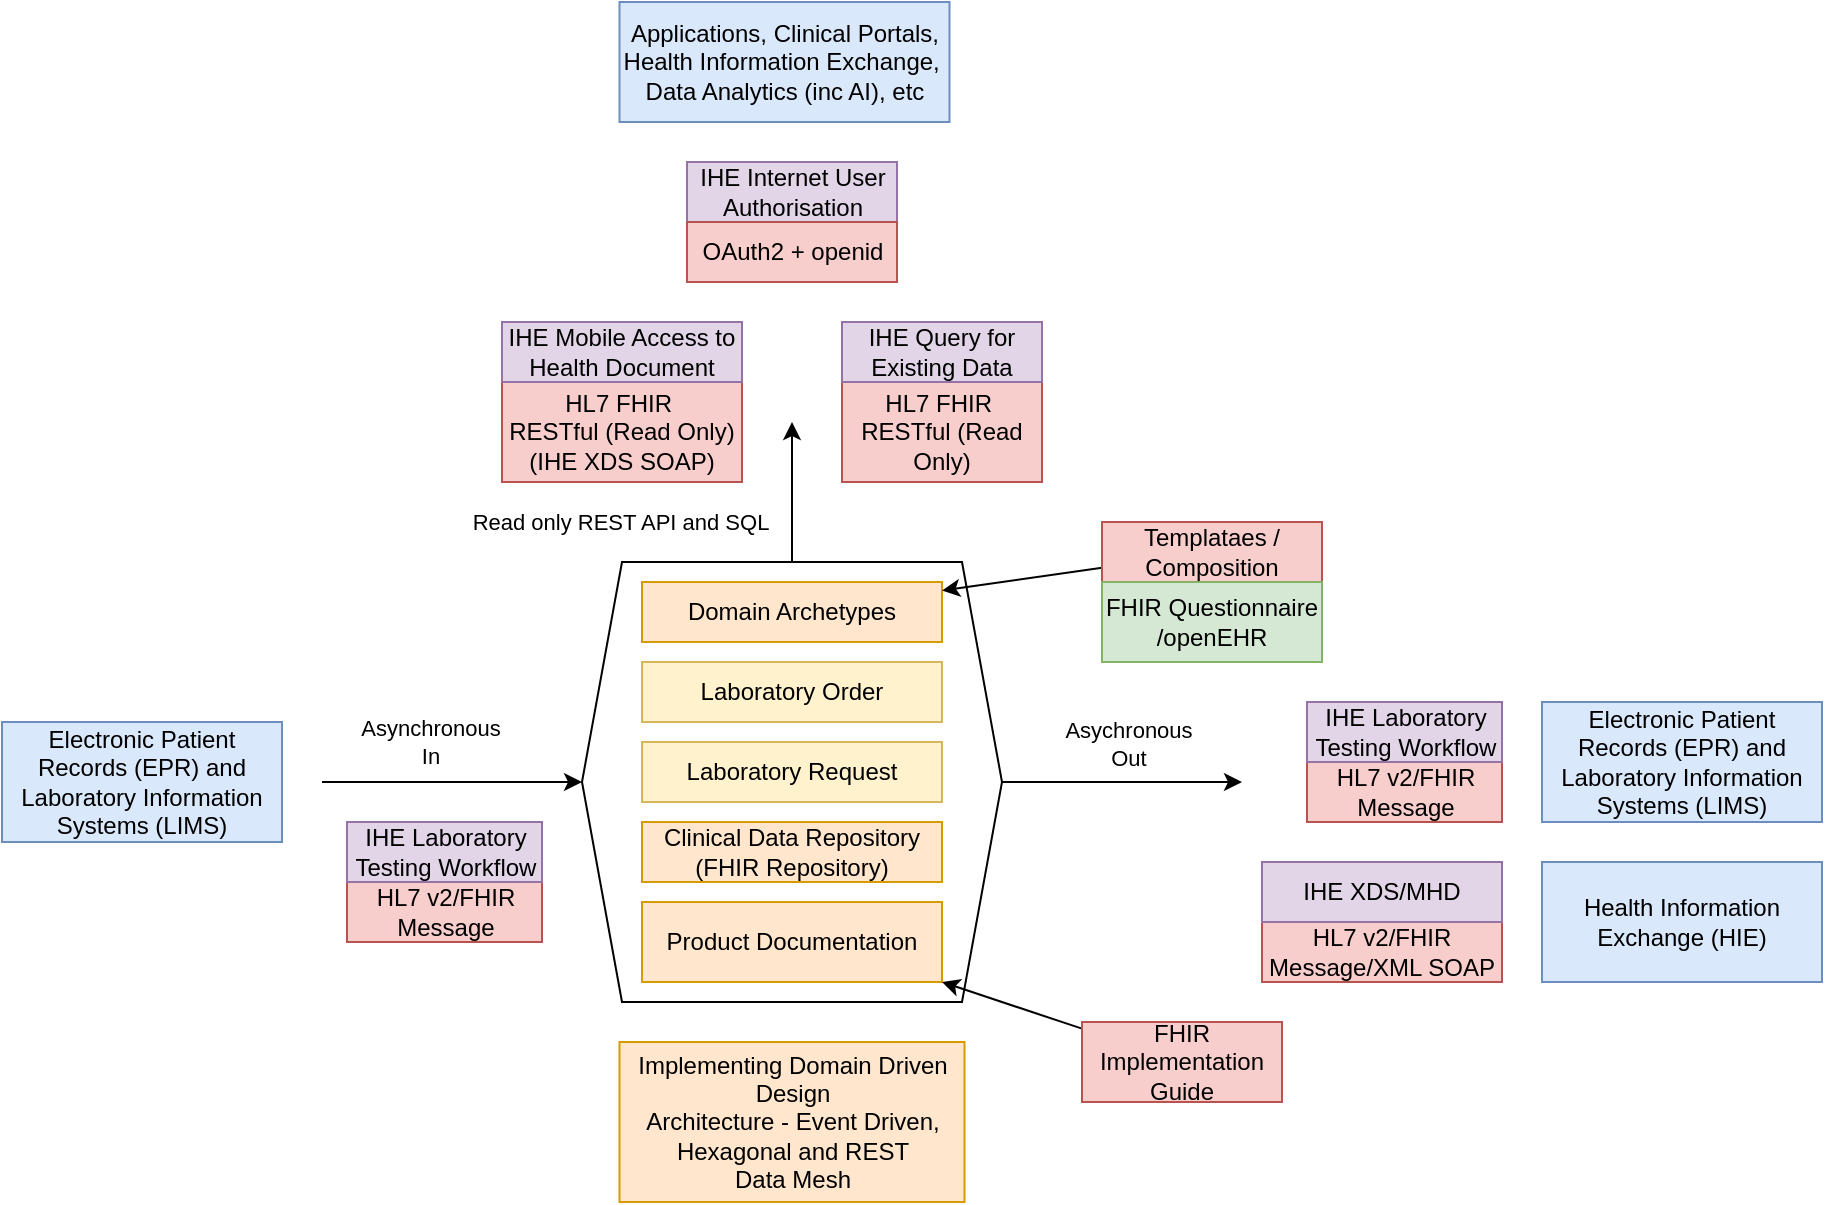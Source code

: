 <mxfile version="28.1.1">
  <diagram name="Page-1" id="wcHyACxHOFpinUpdBego">
    <mxGraphModel grid="1" page="1" gridSize="10" guides="1" tooltips="1" connect="1" arrows="1" fold="1" pageScale="1" pageWidth="827" pageHeight="1169" math="0" shadow="0">
      <root>
        <mxCell id="0" />
        <mxCell id="1" parent="0" />
        <mxCell id="K14taMtusspFnMkYQwNe-9" value="" style="shape=hexagon;perimeter=hexagonPerimeter2;whiteSpace=wrap;html=1;fixedSize=1;" vertex="1" parent="1">
          <mxGeometry x="140" y="130" width="210" height="220" as="geometry" />
        </mxCell>
        <mxCell id="K14taMtusspFnMkYQwNe-10" value="" style="endArrow=classic;html=1;rounded=0;" edge="1" parent="1" target="K14taMtusspFnMkYQwNe-9">
          <mxGeometry width="50" height="50" relative="1" as="geometry">
            <mxPoint x="10" y="240" as="sourcePoint" />
            <mxPoint x="870" y="350" as="targetPoint" />
          </mxGeometry>
        </mxCell>
        <mxCell id="K14taMtusspFnMkYQwNe-11" value="Asynchronous&lt;br&gt;In" style="edgeLabel;html=1;align=center;verticalAlign=middle;resizable=0;points=[];" vertex="1" connectable="0" parent="K14taMtusspFnMkYQwNe-10">
          <mxGeometry x="-0.167" y="1" relative="1" as="geometry">
            <mxPoint y="-19" as="offset" />
          </mxGeometry>
        </mxCell>
        <mxCell id="K14taMtusspFnMkYQwNe-12" value="" style="endArrow=classic;html=1;rounded=0;exitX=1;exitY=0.5;exitDx=0;exitDy=0;" edge="1" parent="1" source="K14taMtusspFnMkYQwNe-9">
          <mxGeometry width="50" height="50" relative="1" as="geometry">
            <mxPoint x="640" y="239.5" as="sourcePoint" />
            <mxPoint x="470" y="240" as="targetPoint" />
          </mxGeometry>
        </mxCell>
        <mxCell id="K14taMtusspFnMkYQwNe-13" value="Asychronous&lt;br&gt;Out" style="edgeLabel;html=1;align=center;verticalAlign=middle;resizable=0;points=[];" vertex="1" connectable="0" parent="K14taMtusspFnMkYQwNe-12">
          <mxGeometry x="0.133" y="-1" relative="1" as="geometry">
            <mxPoint x="-5" y="-20" as="offset" />
          </mxGeometry>
        </mxCell>
        <mxCell id="K14taMtusspFnMkYQwNe-14" value="HL7 v2/FHIR Message" style="text;html=1;align=center;verticalAlign=middle;whiteSpace=wrap;rounded=0;fillColor=#f8cecc;strokeColor=#b85450;" vertex="1" parent="1">
          <mxGeometry x="22.5" y="290" width="97.5" height="30" as="geometry" />
        </mxCell>
        <mxCell id="74DPA8lKF1p3KtrzpaVb-3" value="Implementing Domain Driven Design&lt;br&gt;Architecture - Event Driven, Hexagonal&amp;nbsp;&lt;span style=&quot;background-color: transparent; color: light-dark(rgb(0, 0, 0), rgb(255, 255, 255));&quot;&gt;and REST&lt;br&gt;Data Mesh&lt;/span&gt;" style="text;html=1;align=center;verticalAlign=middle;whiteSpace=wrap;rounded=0;fillColor=#ffe6cc;strokeColor=#d79b00;" vertex="1" parent="1">
          <mxGeometry x="158.75" y="370" width="172.5" height="80" as="geometry" />
        </mxCell>
        <mxCell id="74DPA8lKF1p3KtrzpaVb-6" value="" style="endArrow=classic;html=1;rounded=0;exitX=0.5;exitY=0;exitDx=0;exitDy=0;" edge="1" parent="1" source="K14taMtusspFnMkYQwNe-9">
          <mxGeometry width="50" height="50" relative="1" as="geometry">
            <mxPoint x="650" y="249.5" as="sourcePoint" />
            <mxPoint x="245" y="60" as="targetPoint" />
          </mxGeometry>
        </mxCell>
        <mxCell id="74DPA8lKF1p3KtrzpaVb-9" value="Read only REST API and SQL" style="edgeLabel;html=1;align=center;verticalAlign=middle;resizable=0;points=[];" connectable="0" vertex="1" parent="74DPA8lKF1p3KtrzpaVb-6">
          <mxGeometry x="-0.089" y="2" relative="1" as="geometry">
            <mxPoint x="-84" y="12" as="offset" />
          </mxGeometry>
        </mxCell>
        <mxCell id="74DPA8lKF1p3KtrzpaVb-10" value="HL7 FHIR&amp;nbsp;&lt;br&gt;RESTful (Read Only)" style="text;html=1;align=center;verticalAlign=middle;whiteSpace=wrap;rounded=0;fillColor=#f8cecc;strokeColor=#b85450;" vertex="1" parent="1">
          <mxGeometry x="270" y="40" width="100" height="50" as="geometry" />
        </mxCell>
        <mxCell id="74DPA8lKF1p3KtrzpaVb-11" value="IHE Laboratory Testing Workflow" style="text;html=1;align=center;verticalAlign=middle;whiteSpace=wrap;rounded=0;fillColor=#e1d5e7;strokeColor=#9673a6;" vertex="1" parent="1">
          <mxGeometry x="22.5" y="260" width="97.5" height="30" as="geometry" />
        </mxCell>
        <mxCell id="74DPA8lKF1p3KtrzpaVb-12" value="IHE Query for Existing Data" style="text;html=1;align=center;verticalAlign=middle;whiteSpace=wrap;rounded=0;fillColor=#e1d5e7;strokeColor=#9673a6;" vertex="1" parent="1">
          <mxGeometry x="270" y="10" width="100" height="30" as="geometry" />
        </mxCell>
        <mxCell id="74DPA8lKF1p3KtrzpaVb-13" value="IHE Internet User Authorisation" style="text;html=1;align=center;verticalAlign=middle;whiteSpace=wrap;rounded=0;fillColor=#e1d5e7;strokeColor=#9673a6;" vertex="1" parent="1">
          <mxGeometry x="192.5" y="-70" width="105" height="30" as="geometry" />
        </mxCell>
        <mxCell id="74DPA8lKF1p3KtrzpaVb-15" value="Domain Archetypes" style="rounded=0;whiteSpace=wrap;html=1;fillColor=#ffe6cc;strokeColor=#d79b00;" vertex="1" parent="1">
          <mxGeometry x="170" y="140" width="150" height="30" as="geometry" />
        </mxCell>
        <mxCell id="74DPA8lKF1p3KtrzpaVb-16" value="Laboratory Order" style="rounded=0;whiteSpace=wrap;html=1;fillColor=#fff2cc;strokeColor=#d6b656;" vertex="1" parent="1">
          <mxGeometry x="170" y="180" width="150" height="30" as="geometry" />
        </mxCell>
        <mxCell id="74DPA8lKF1p3KtrzpaVb-17" value="Laboratory Request" style="rounded=0;whiteSpace=wrap;html=1;fillColor=#fff2cc;strokeColor=#d6b656;" vertex="1" parent="1">
          <mxGeometry x="170" y="220" width="150" height="30" as="geometry" />
        </mxCell>
        <mxCell id="74DPA8lKF1p3KtrzpaVb-18" value="Clinical Data Repository&lt;br&gt;(FHIR Repository)" style="rounded=0;whiteSpace=wrap;html=1;fillColor=#ffe6cc;strokeColor=#d79b00;" vertex="1" parent="1">
          <mxGeometry x="170" y="260" width="150" height="30" as="geometry" />
        </mxCell>
        <mxCell id="74DPA8lKF1p3KtrzpaVb-22" style="rounded=0;orthogonalLoop=1;jettySize=auto;html=1;" edge="1" parent="1" source="74DPA8lKF1p3KtrzpaVb-21" target="74DPA8lKF1p3KtrzpaVb-15">
          <mxGeometry relative="1" as="geometry" />
        </mxCell>
        <mxCell id="74DPA8lKF1p3KtrzpaVb-21" value="Templataes / Composition" style="text;html=1;align=center;verticalAlign=middle;whiteSpace=wrap;rounded=0;fillColor=#f8cecc;strokeColor=#b85450;" vertex="1" parent="1">
          <mxGeometry x="400" y="110" width="110" height="30" as="geometry" />
        </mxCell>
        <mxCell id="74DPA8lKF1p3KtrzpaVb-23" value="Product Documentation" style="rounded=0;whiteSpace=wrap;html=1;fillColor=#ffe6cc;strokeColor=#d79b00;" vertex="1" parent="1">
          <mxGeometry x="170" y="300" width="150" height="40" as="geometry" />
        </mxCell>
        <mxCell id="ZNk59exNOhM8uQ4xU25M-1" value="HL7 v2/FHIR Message" style="text;html=1;align=center;verticalAlign=middle;whiteSpace=wrap;rounded=0;fillColor=#f8cecc;strokeColor=#b85450;" vertex="1" parent="1">
          <mxGeometry x="502.5" y="230" width="97.5" height="30" as="geometry" />
        </mxCell>
        <mxCell id="ZNk59exNOhM8uQ4xU25M-2" value="IHE Laboratory Testing Workflow" style="text;html=1;align=center;verticalAlign=middle;whiteSpace=wrap;rounded=0;fillColor=#e1d5e7;strokeColor=#9673a6;" vertex="1" parent="1">
          <mxGeometry x="502.5" y="200" width="97.5" height="30" as="geometry" />
        </mxCell>
        <mxCell id="ZNk59exNOhM8uQ4xU25M-5" value="OAuth2 + openid" style="text;html=1;align=center;verticalAlign=middle;whiteSpace=wrap;rounded=0;fillColor=#f8cecc;strokeColor=#b85450;" vertex="1" parent="1">
          <mxGeometry x="192.5" y="-40" width="105" height="30" as="geometry" />
        </mxCell>
        <mxCell id="ZNk59exNOhM8uQ4xU25M-7" style="rounded=0;orthogonalLoop=1;jettySize=auto;html=1;entryX=1;entryY=1;entryDx=0;entryDy=0;" edge="1" parent="1" source="ZNk59exNOhM8uQ4xU25M-6" target="74DPA8lKF1p3KtrzpaVb-23">
          <mxGeometry relative="1" as="geometry" />
        </mxCell>
        <mxCell id="ZNk59exNOhM8uQ4xU25M-6" value="FHIR Implementation Guide" style="text;html=1;align=center;verticalAlign=middle;whiteSpace=wrap;rounded=0;fillColor=#f8cecc;strokeColor=#b85450;" vertex="1" parent="1">
          <mxGeometry x="390" y="360" width="100" height="40" as="geometry" />
        </mxCell>
        <mxCell id="ZNk59exNOhM8uQ4xU25M-8" value="FHIR Questionnaire /openEHR" style="text;html=1;align=center;verticalAlign=middle;whiteSpace=wrap;rounded=0;fillColor=#d5e8d4;strokeColor=#82b366;" vertex="1" parent="1">
          <mxGeometry x="400" y="140" width="110" height="40" as="geometry" />
        </mxCell>
        <mxCell id="7E-u6rZYLFc40Sw6MdSP-1" value="HL7 FHIR&amp;nbsp;&lt;br&gt;RESTful (Read Only)&lt;br&gt;(IHE XDS SOAP)" style="text;html=1;align=center;verticalAlign=middle;whiteSpace=wrap;rounded=0;fillColor=#f8cecc;strokeColor=#b85450;" vertex="1" parent="1">
          <mxGeometry x="100" y="40" width="120" height="50" as="geometry" />
        </mxCell>
        <mxCell id="7E-u6rZYLFc40Sw6MdSP-2" value="IHE Mobile Access to Health Document" style="text;html=1;align=center;verticalAlign=middle;whiteSpace=wrap;rounded=0;fillColor=#e1d5e7;strokeColor=#9673a6;" vertex="1" parent="1">
          <mxGeometry x="100" y="10" width="120" height="30" as="geometry" />
        </mxCell>
        <mxCell id="7E-u6rZYLFc40Sw6MdSP-3" value="HL7 v2/FHIR Message/XML SOAP" style="text;html=1;align=center;verticalAlign=middle;whiteSpace=wrap;rounded=0;fillColor=#f8cecc;strokeColor=#b85450;" vertex="1" parent="1">
          <mxGeometry x="480" y="310" width="120" height="30" as="geometry" />
        </mxCell>
        <mxCell id="7E-u6rZYLFc40Sw6MdSP-4" value="IHE XDS/MHD" style="text;html=1;align=center;verticalAlign=middle;whiteSpace=wrap;rounded=0;fillColor=#e1d5e7;strokeColor=#9673a6;" vertex="1" parent="1">
          <mxGeometry x="480" y="280" width="120" height="30" as="geometry" />
        </mxCell>
        <mxCell id="U9sZ-D53BlCDA6lc3gA6-2" value="Applications, Clinical Portals, Health Information Exchange,&amp;nbsp; Data Analytics (inc AI), etc" style="text;html=1;align=center;verticalAlign=middle;whiteSpace=wrap;rounded=0;fillColor=#dae8fc;strokeColor=#6c8ebf;" vertex="1" parent="1">
          <mxGeometry x="158.75" y="-150" width="165" height="60" as="geometry" />
        </mxCell>
        <mxCell id="U9sZ-D53BlCDA6lc3gA6-3" value="Electronic Patient Records (EPR) and Laboratory Information Systems (LIMS)" style="text;html=1;align=center;verticalAlign=middle;whiteSpace=wrap;rounded=0;fillColor=#dae8fc;strokeColor=#6c8ebf;" vertex="1" parent="1">
          <mxGeometry x="-150" y="210" width="140" height="60" as="geometry" />
        </mxCell>
        <mxCell id="U9sZ-D53BlCDA6lc3gA6-4" value="Electronic Patient Records (EPR) and Laboratory Information Systems (LIMS)" style="text;html=1;align=center;verticalAlign=middle;whiteSpace=wrap;rounded=0;fillColor=#dae8fc;strokeColor=#6c8ebf;" vertex="1" parent="1">
          <mxGeometry x="620" y="200" width="140" height="60" as="geometry" />
        </mxCell>
        <mxCell id="U9sZ-D53BlCDA6lc3gA6-5" value="Health Information Exchange (HIE)" style="text;html=1;align=center;verticalAlign=middle;whiteSpace=wrap;rounded=0;fillColor=#dae8fc;strokeColor=#6c8ebf;" vertex="1" parent="1">
          <mxGeometry x="620" y="280" width="140" height="60" as="geometry" />
        </mxCell>
      </root>
    </mxGraphModel>
  </diagram>
</mxfile>
